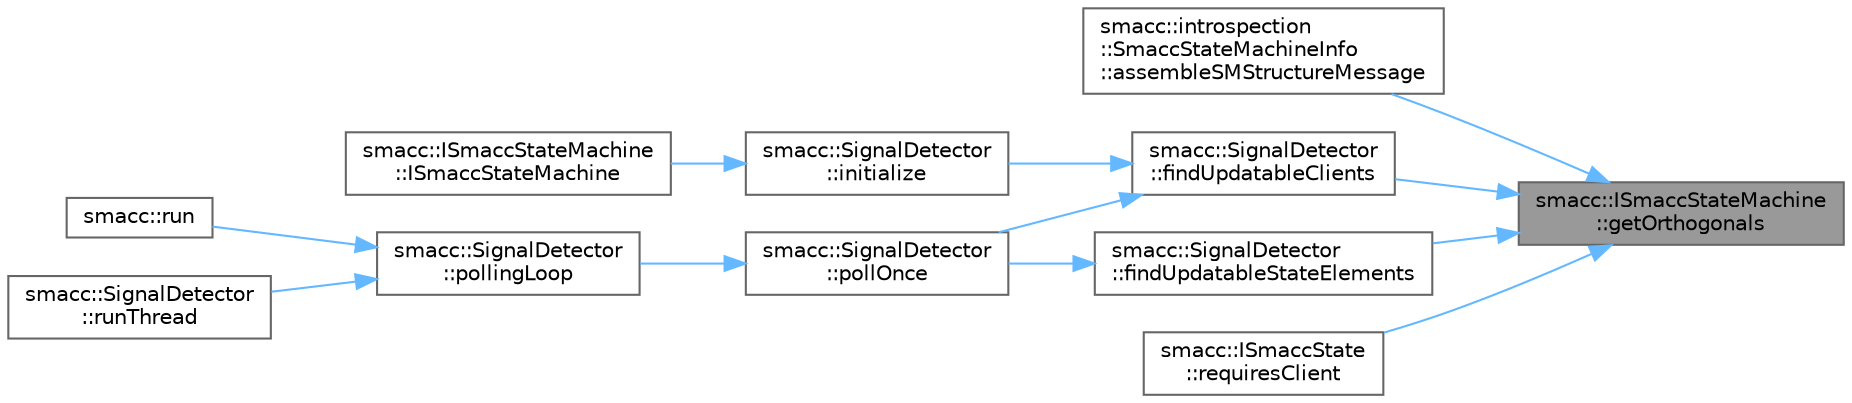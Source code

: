digraph "smacc::ISmaccStateMachine::getOrthogonals"
{
 // LATEX_PDF_SIZE
  bgcolor="transparent";
  edge [fontname=Helvetica,fontsize=10,labelfontname=Helvetica,labelfontsize=10];
  node [fontname=Helvetica,fontsize=10,shape=box,height=0.2,width=0.4];
  rankdir="RL";
  Node1 [label="smacc::ISmaccStateMachine\l::getOrthogonals",height=0.2,width=0.4,color="gray40", fillcolor="grey60", style="filled", fontcolor="black",tooltip=" "];
  Node1 -> Node2 [dir="back",color="steelblue1",style="solid"];
  Node2 [label="smacc::introspection\l::SmaccStateMachineInfo\l::assembleSMStructureMessage",height=0.2,width=0.4,color="grey40", fillcolor="white", style="filled",URL="$classsmacc_1_1introspection_1_1SmaccStateMachineInfo.html#a6758065a8d1faaa7c3688cf0dffe9334",tooltip=" "];
  Node1 -> Node3 [dir="back",color="steelblue1",style="solid"];
  Node3 [label="smacc::SignalDetector\l::findUpdatableClients",height=0.2,width=0.4,color="grey40", fillcolor="white", style="filled",URL="$classsmacc_1_1SignalDetector.html#a47ec2df560e2e33758ce3975bece9385",tooltip=" "];
  Node3 -> Node4 [dir="back",color="steelblue1",style="solid"];
  Node4 [label="smacc::SignalDetector\l::initialize",height=0.2,width=0.4,color="grey40", fillcolor="white", style="filled",URL="$classsmacc_1_1SignalDetector.html#a91ab3cd92d8095cdaf8610b50731f04b",tooltip=" "];
  Node4 -> Node5 [dir="back",color="steelblue1",style="solid"];
  Node5 [label="smacc::ISmaccStateMachine\l::ISmaccStateMachine",height=0.2,width=0.4,color="grey40", fillcolor="white", style="filled",URL="$classsmacc_1_1ISmaccStateMachine.html#a497c2185584adbec3298d4000277b75e",tooltip=" "];
  Node3 -> Node6 [dir="back",color="steelblue1",style="solid"];
  Node6 [label="smacc::SignalDetector\l::pollOnce",height=0.2,width=0.4,color="grey40", fillcolor="white", style="filled",URL="$classsmacc_1_1SignalDetector.html#a9a116479e23259f3a5d5d4a47278afd5",tooltip=" "];
  Node6 -> Node7 [dir="back",color="steelblue1",style="solid"];
  Node7 [label="smacc::SignalDetector\l::pollingLoop",height=0.2,width=0.4,color="grey40", fillcolor="white", style="filled",URL="$classsmacc_1_1SignalDetector.html#a2665e66cdae9f6533c64bbcecf3fa199",tooltip=" "];
  Node7 -> Node8 [dir="back",color="steelblue1",style="solid"];
  Node8 [label="smacc::run",height=0.2,width=0.4,color="grey40", fillcolor="white", style="filled",URL="$namespacesmacc.html#abb2d82c007c5d3b0d857d2f3c3771edd",tooltip=" "];
  Node7 -> Node9 [dir="back",color="steelblue1",style="solid"];
  Node9 [label="smacc::SignalDetector\l::runThread",height=0.2,width=0.4,color="grey40", fillcolor="white", style="filled",URL="$classsmacc_1_1SignalDetector.html#a48b3fee853ddcb25732408b22ecfcf39",tooltip=" "];
  Node1 -> Node10 [dir="back",color="steelblue1",style="solid"];
  Node10 [label="smacc::SignalDetector\l::findUpdatableStateElements",height=0.2,width=0.4,color="grey40", fillcolor="white", style="filled",URL="$classsmacc_1_1SignalDetector.html#a443234ebdf8cedd45cde725e64639dfe",tooltip=" "];
  Node10 -> Node6 [dir="back",color="steelblue1",style="solid"];
  Node1 -> Node11 [dir="back",color="steelblue1",style="solid"];
  Node11 [label="smacc::ISmaccState\l::requiresClient",height=0.2,width=0.4,color="grey40", fillcolor="white", style="filled",URL="$classsmacc_1_1ISmaccState.html#a7f95c9f0a6ea2d6f18d1aec0519de4ac",tooltip=" "];
}
